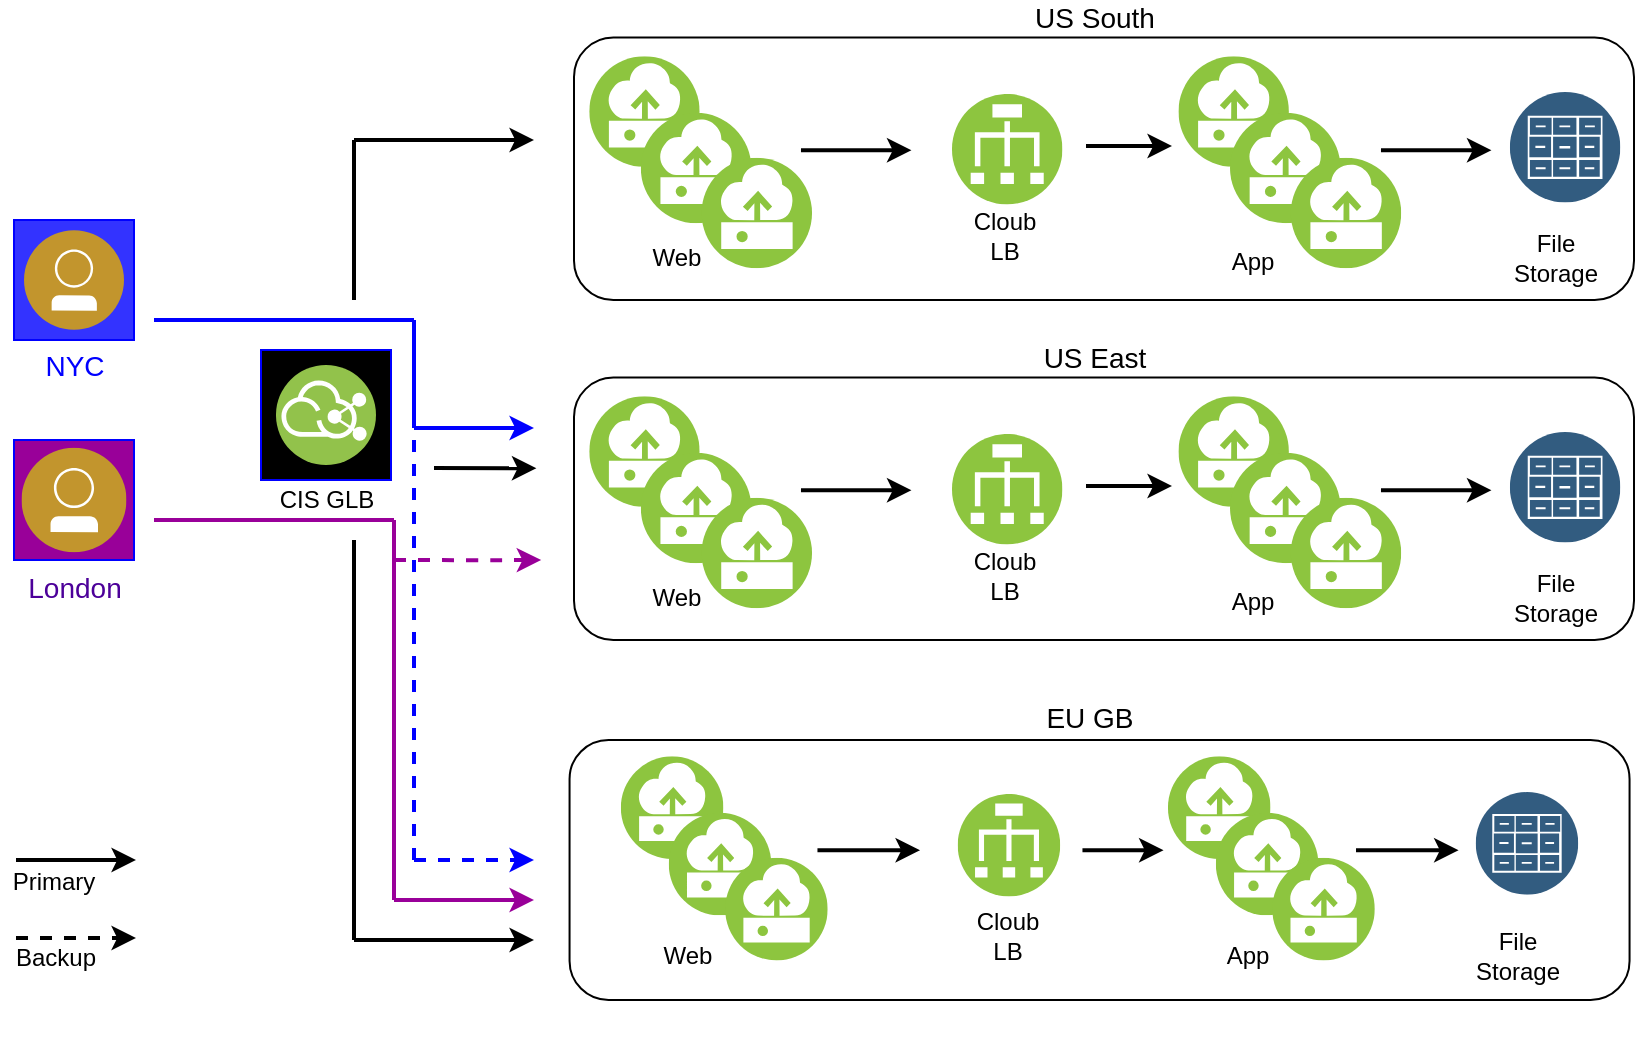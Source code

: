 <mxfile version="13.5.7" type="device"><diagram id="V9bWtGyylub3bj2A5bYw" name="Page-1"><mxGraphModel dx="1278" dy="626" grid="1" gridSize="10" guides="1" tooltips="1" connect="1" arrows="1" fold="1" page="1" pageScale="1" pageWidth="850" pageHeight="1100" math="0" shadow="0"><root><mxCell id="0"/><mxCell id="1" parent="0"/><mxCell id="LVTxRFh2Sp0tbHuwHzmF-142" value="" style="group" vertex="1" connectable="0" parent="1"><mxGeometry x="20" y="170" width="810" height="519.09" as="geometry"/></mxCell><mxCell id="LVTxRFh2Sp0tbHuwHzmF-80" value="" style="group" vertex="1" connectable="0" parent="LVTxRFh2Sp0tbHuwHzmF-142"><mxGeometry y="220" width="60" height="60" as="geometry"/></mxCell><mxCell id="LVTxRFh2Sp0tbHuwHzmF-79" value="" style="rounded=0;whiteSpace=wrap;html=1;strokeColor=#0000FF;fontSize=14;fillColor=#990099;" vertex="1" parent="LVTxRFh2Sp0tbHuwHzmF-80"><mxGeometry width="60" height="60" as="geometry"/></mxCell><mxCell id="LVTxRFh2Sp0tbHuwHzmF-67" value="&lt;font color=&quot;#4c0099&quot; style=&quot;font-size: 14px&quot;&gt;London&lt;/font&gt;" style="aspect=fixed;perimeter=ellipsePerimeter;html=1;align=center;shadow=0;dashed=0;fontColor=#4277BB;labelBackgroundColor=#ffffff;fontSize=12;spacingTop=3;image;image=img/lib/ibm/users/user.svg;sketch=0;strokeColor=#3333FF;strokeWidth=1;fillColor=none;" vertex="1" parent="LVTxRFh2Sp0tbHuwHzmF-80"><mxGeometry x="3.75" y="3.75" width="52.5" height="52.5" as="geometry"/></mxCell><mxCell id="LVTxRFh2Sp0tbHuwHzmF-82" value="" style="group" vertex="1" connectable="0" parent="LVTxRFh2Sp0tbHuwHzmF-142"><mxGeometry y="110" width="60" height="60" as="geometry"/></mxCell><mxCell id="LVTxRFh2Sp0tbHuwHzmF-70" value="" style="rounded=0;whiteSpace=wrap;html=1;strokeColor=#0000FF;fillColor=#3333FF;fontSize=14;" vertex="1" parent="LVTxRFh2Sp0tbHuwHzmF-82"><mxGeometry width="60" height="60" as="geometry"/></mxCell><mxCell id="LVTxRFh2Sp0tbHuwHzmF-78" value="&lt;font color=&quot;#0000ff&quot; style=&quot;font-size: 14px&quot;&gt;NYC&lt;/font&gt;" style="aspect=fixed;perimeter=ellipsePerimeter;html=1;align=center;shadow=0;dashed=0;fontColor=#4277BB;labelBackgroundColor=#ffffff;fontSize=12;spacingTop=3;image;image=img/lib/ibm/users/user.svg;sketch=0;strokeColor=#3333FF;strokeWidth=1;fillColor=none;" vertex="1" parent="LVTxRFh2Sp0tbHuwHzmF-82"><mxGeometry x="5" y="5" width="50" height="50" as="geometry"/></mxCell><mxCell id="LVTxRFh2Sp0tbHuwHzmF-92" value="" style="group" vertex="1" connectable="0" parent="LVTxRFh2Sp0tbHuwHzmF-142"><mxGeometry x="200" y="210" width="60" height="220" as="geometry"/></mxCell><mxCell id="LVTxRFh2Sp0tbHuwHzmF-90" value="" style="html=1;labelBackgroundColor=#ffffff;jettySize=auto;orthogonalLoop=1;strokeWidth=2;fontSize=14;endArrow=none;endFill=0;dashed=1;strokeColor=#0000FF;" edge="1" parent="LVTxRFh2Sp0tbHuwHzmF-92"><mxGeometry width="60" height="60" relative="1" as="geometry"><mxPoint y="220.0" as="sourcePoint"/><mxPoint as="targetPoint"/></mxGeometry></mxCell><mxCell id="LVTxRFh2Sp0tbHuwHzmF-91" value="" style="html=1;labelBackgroundColor=#ffffff;endArrow=classic;endFill=1;endSize=6;jettySize=auto;orthogonalLoop=1;strokeWidth=2;fontSize=14;dashed=1;strokeColor=#0000FF;" edge="1" parent="LVTxRFh2Sp0tbHuwHzmF-92"><mxGeometry width="60" height="60" relative="1" as="geometry"><mxPoint y="220.0" as="sourcePoint"/><mxPoint x="60" y="220.0" as="targetPoint"/></mxGeometry></mxCell><mxCell id="LVTxRFh2Sp0tbHuwHzmF-102" value="" style="html=1;labelBackgroundColor=#ffffff;endArrow=classic;endFill=1;endSize=6;jettySize=auto;orthogonalLoop=1;strokeWidth=2;fontSize=14;" edge="1" parent="LVTxRFh2Sp0tbHuwHzmF-92"><mxGeometry width="60" height="60" relative="1" as="geometry"><mxPoint x="10" y="24" as="sourcePoint"/><mxPoint x="61.2" y="24.158" as="targetPoint"/></mxGeometry></mxCell><mxCell id="LVTxRFh2Sp0tbHuwHzmF-105" value="" style="endArrow=classic;html=1;strokeWidth=2;fontSize=14;dashed=1;strokeColor=#990099;" edge="1" parent="LVTxRFh2Sp0tbHuwHzmF-92"><mxGeometry width="50" height="50" relative="1" as="geometry"><mxPoint x="-10" y="70" as="sourcePoint"/><mxPoint x="63.6" y="70" as="targetPoint"/><Array as="points"><mxPoint x="36.6" y="70.11"/></Array></mxGeometry></mxCell><mxCell id="LVTxRFh2Sp0tbHuwHzmF-93" value="" style="group" vertex="1" connectable="0" parent="LVTxRFh2Sp0tbHuwHzmF-142"><mxGeometry x="100" y="260" width="90" height="190" as="geometry"/></mxCell><mxCell id="LVTxRFh2Sp0tbHuwHzmF-94" value="" style="html=1;labelBackgroundColor=#ffffff;jettySize=auto;orthogonalLoop=1;strokeWidth=2;fontSize=14;endArrow=none;endFill=0;strokeColor=#990099;" edge="1" parent="LVTxRFh2Sp0tbHuwHzmF-93"><mxGeometry width="60" height="60" relative="1" as="geometry"><mxPoint x="-30" as="sourcePoint"/><mxPoint x="90" as="targetPoint"/></mxGeometry></mxCell><mxCell id="LVTxRFh2Sp0tbHuwHzmF-95" value="" style="html=1;labelBackgroundColor=#ffffff;jettySize=auto;orthogonalLoop=1;strokeWidth=2;fontSize=14;endArrow=none;endFill=0;strokeColor=#990099;" edge="1" parent="LVTxRFh2Sp0tbHuwHzmF-93"><mxGeometry width="60" height="60" relative="1" as="geometry"><mxPoint x="90" y="190" as="sourcePoint"/><mxPoint x="90" as="targetPoint"/></mxGeometry></mxCell><mxCell id="LVTxRFh2Sp0tbHuwHzmF-96" value="" style="html=1;labelBackgroundColor=#ffffff;endArrow=classic;endFill=1;endSize=6;jettySize=auto;orthogonalLoop=1;strokeWidth=2;fontSize=14;strokeColor=#990099;" edge="1" parent="LVTxRFh2Sp0tbHuwHzmF-93"><mxGeometry width="60" height="60" relative="1" as="geometry"><mxPoint x="90" y="190" as="sourcePoint"/><mxPoint x="160" y="190" as="targetPoint"/></mxGeometry></mxCell><mxCell id="LVTxRFh2Sp0tbHuwHzmF-45" value="" style="group" vertex="1" connectable="0" parent="LVTxRFh2Sp0tbHuwHzmF-142"><mxGeometry x="277.78" y="350" width="530" height="169.09" as="geometry"/></mxCell><mxCell id="LVTxRFh2Sp0tbHuwHzmF-63" value="" style="rounded=1;whiteSpace=wrap;html=1;fillColor=none;" vertex="1" parent="LVTxRFh2Sp0tbHuwHzmF-45"><mxGeometry y="20" width="530" height="130" as="geometry"/></mxCell><mxCell id="LVTxRFh2Sp0tbHuwHzmF-46" value="" style="aspect=fixed;perimeter=ellipsePerimeter;html=1;align=center;shadow=0;dashed=0;fontColor=#4277BB;labelBackgroundColor=#ffffff;fontSize=12;spacingTop=3;image;image=img/lib/ibm/data/file_repository.svg;sketch=0;strokeColor=#3333FF;strokeWidth=1;fillColor=none;" vertex="1" parent="LVTxRFh2Sp0tbHuwHzmF-45"><mxGeometry x="453.065" y="46.03" width="51.29" height="51.29" as="geometry"/></mxCell><mxCell id="LVTxRFh2Sp0tbHuwHzmF-47" value="" style="aspect=fixed;perimeter=ellipsePerimeter;html=1;align=center;shadow=0;dashed=0;fontColor=#4277BB;labelBackgroundColor=#ffffff;fontSize=12;spacingTop=3;image;image=img/lib/ibm/vpc/LoadBalancer.svg;sketch=0;strokeColor=#3333FF;strokeWidth=1;fillColor=none;" vertex="1" parent="LVTxRFh2Sp0tbHuwHzmF-45"><mxGeometry x="194.048" y="46.969" width="51.29" height="51.29" as="geometry"/></mxCell><mxCell id="LVTxRFh2Sp0tbHuwHzmF-48" value="Cloub LB" style="text;html=1;strokeColor=none;fillColor=none;align=center;verticalAlign=middle;whiteSpace=wrap;rounded=0;shadow=0;sketch=0;" vertex="1" parent="LVTxRFh2Sp0tbHuwHzmF-45"><mxGeometry x="201.742" y="108.969" width="34.194" height="18.788" as="geometry"/></mxCell><mxCell id="LVTxRFh2Sp0tbHuwHzmF-49" value="" style="group" vertex="1" connectable="0" parent="LVTxRFh2Sp0tbHuwHzmF-45"><mxGeometry x="25.645" y="28.182" width="103.435" height="131.514" as="geometry"/></mxCell><mxCell id="LVTxRFh2Sp0tbHuwHzmF-50" value="" style="aspect=fixed;perimeter=ellipsePerimeter;html=1;align=center;shadow=0;dashed=0;fontColor=#4277BB;labelBackgroundColor=#ffffff;fontSize=12;spacingTop=3;image;image=img/lib/ibm/vpc/Instance.svg;sketch=0;strokeColor=#3333FF;strokeWidth=1;fillColor=none;" vertex="1" parent="LVTxRFh2Sp0tbHuwHzmF-49"><mxGeometry width="51.29" height="51.29" as="geometry"/></mxCell><mxCell id="LVTxRFh2Sp0tbHuwHzmF-51" value="" style="aspect=fixed;perimeter=ellipsePerimeter;html=1;align=center;shadow=0;dashed=0;fontColor=#4277BB;labelBackgroundColor=#ffffff;fontSize=12;spacingTop=3;image;image=img/lib/ibm/vpc/Instance.svg;sketch=0;strokeColor=#3333FF;strokeWidth=1;fillColor=none;" vertex="1" parent="LVTxRFh2Sp0tbHuwHzmF-49"><mxGeometry x="23.935" y="28.182" width="51.29" height="51.29" as="geometry"/></mxCell><mxCell id="LVTxRFh2Sp0tbHuwHzmF-52" value="" style="aspect=fixed;perimeter=ellipsePerimeter;html=1;align=center;shadow=0;dashed=0;fontColor=#4277BB;labelBackgroundColor=#ffffff;fontSize=12;spacingTop=3;image;image=img/lib/ibm/vpc/Instance.svg;sketch=0;strokeColor=#3333FF;strokeWidth=1;fillColor=none;" vertex="1" parent="LVTxRFh2Sp0tbHuwHzmF-49"><mxGeometry x="52.145" y="50.727" width="51.29" height="51.29" as="geometry"/></mxCell><mxCell id="LVTxRFh2Sp0tbHuwHzmF-54" value="" style="group" vertex="1" connectable="0" parent="LVTxRFh2Sp0tbHuwHzmF-45"><mxGeometry x="299.194" y="28.182" width="103.435" height="131.514" as="geometry"/></mxCell><mxCell id="LVTxRFh2Sp0tbHuwHzmF-55" value="" style="aspect=fixed;perimeter=ellipsePerimeter;html=1;align=center;shadow=0;dashed=0;fontColor=#4277BB;labelBackgroundColor=#ffffff;fontSize=12;spacingTop=3;image;image=img/lib/ibm/vpc/Instance.svg;sketch=0;strokeColor=#3333FF;strokeWidth=1;fillColor=none;" vertex="1" parent="LVTxRFh2Sp0tbHuwHzmF-54"><mxGeometry width="51.29" height="51.29" as="geometry"/></mxCell><mxCell id="LVTxRFh2Sp0tbHuwHzmF-56" value="" style="aspect=fixed;perimeter=ellipsePerimeter;html=1;align=center;shadow=0;dashed=0;fontColor=#4277BB;labelBackgroundColor=#ffffff;fontSize=12;spacingTop=3;image;image=img/lib/ibm/vpc/Instance.svg;sketch=0;strokeColor=#3333FF;strokeWidth=1;fillColor=none;" vertex="1" parent="LVTxRFh2Sp0tbHuwHzmF-54"><mxGeometry x="23.935" y="28.182" width="51.29" height="51.29" as="geometry"/></mxCell><mxCell id="LVTxRFh2Sp0tbHuwHzmF-57" value="" style="aspect=fixed;perimeter=ellipsePerimeter;html=1;align=center;shadow=0;dashed=0;fontColor=#4277BB;labelBackgroundColor=#ffffff;fontSize=12;spacingTop=3;image;image=img/lib/ibm/vpc/Instance.svg;sketch=0;strokeColor=#3333FF;strokeWidth=1;fillColor=none;" vertex="1" parent="LVTxRFh2Sp0tbHuwHzmF-54"><mxGeometry x="52.145" y="50.727" width="51.29" height="51.29" as="geometry"/></mxCell><mxCell id="LVTxRFh2Sp0tbHuwHzmF-59" value="" style="endArrow=classic;html=1;strokeWidth=2;" edge="1" parent="LVTxRFh2Sp0tbHuwHzmF-45"><mxGeometry width="50" height="50" relative="1" as="geometry"><mxPoint x="123.952" y="75.151" as="sourcePoint"/><mxPoint x="175.242" y="75.151" as="targetPoint"/><Array as="points"><mxPoint x="158.145" y="75.151"/></Array></mxGeometry></mxCell><mxCell id="LVTxRFh2Sp0tbHuwHzmF-60" value="" style="endArrow=classic;html=1;strokeWidth=2;" edge="1" parent="LVTxRFh2Sp0tbHuwHzmF-45"><mxGeometry width="50" height="50" relative="1" as="geometry"><mxPoint x="256.452" y="75.151" as="sourcePoint"/><mxPoint x="297" y="75.12" as="targetPoint"/></mxGeometry></mxCell><mxCell id="LVTxRFh2Sp0tbHuwHzmF-61" value="" style="endArrow=classic;html=1;strokeWidth=2;" edge="1" parent="LVTxRFh2Sp0tbHuwHzmF-45"><mxGeometry width="50" height="50" relative="1" as="geometry"><mxPoint x="393.226" y="75.151" as="sourcePoint"/><mxPoint x="444.516" y="75.151" as="targetPoint"/><Array as="points"><mxPoint x="427.419" y="75.151"/></Array></mxGeometry></mxCell><mxCell id="LVTxRFh2Sp0tbHuwHzmF-62" value="File Storage" style="text;html=1;strokeColor=none;fillColor=none;align=center;verticalAlign=middle;whiteSpace=wrap;rounded=0;" vertex="1" parent="LVTxRFh2Sp0tbHuwHzmF-45"><mxGeometry x="444.52" y="118.641" width="59.839" height="18.788" as="geometry"/></mxCell><mxCell id="LVTxRFh2Sp0tbHuwHzmF-64" value="EU GB" style="text;html=1;strokeColor=none;fillColor=none;align=center;verticalAlign=middle;whiteSpace=wrap;rounded=0;fontSize=14;" vertex="1" parent="LVTxRFh2Sp0tbHuwHzmF-45"><mxGeometry x="213.71" width="94.032" height="18.788" as="geometry"/></mxCell><mxCell id="LVTxRFh2Sp0tbHuwHzmF-53" value="Web" style="text;html=1;strokeColor=none;fillColor=none;align=center;verticalAlign=middle;whiteSpace=wrap;rounded=0;shadow=0;sketch=0;" vertex="1" parent="LVTxRFh2Sp0tbHuwHzmF-45"><mxGeometry x="42.215" y="117.282" width="34.19" height="21.51" as="geometry"/></mxCell><mxCell id="LVTxRFh2Sp0tbHuwHzmF-58" value="App" style="text;html=1;strokeColor=none;fillColor=none;align=center;verticalAlign=middle;whiteSpace=wrap;rounded=0;shadow=0;sketch=0;" vertex="1" parent="LVTxRFh2Sp0tbHuwHzmF-45"><mxGeometry x="322.217" y="118.638" width="34.194" height="18.788" as="geometry"/></mxCell><mxCell id="LVTxRFh2Sp0tbHuwHzmF-98" value="" style="html=1;labelBackgroundColor=#ffffff;jettySize=auto;orthogonalLoop=1;strokeWidth=2;fontSize=14;endArrow=none;endFill=0;" edge="1" parent="LVTxRFh2Sp0tbHuwHzmF-142"><mxGeometry width="60" height="60" relative="1" as="geometry"><mxPoint x="170" y="150" as="sourcePoint"/><mxPoint x="170" y="70" as="targetPoint"/></mxGeometry></mxCell><mxCell id="LVTxRFh2Sp0tbHuwHzmF-99" value="" style="html=1;labelBackgroundColor=#ffffff;endArrow=classic;endFill=1;endSize=6;jettySize=auto;orthogonalLoop=1;strokeWidth=2;fontSize=14;" edge="1" parent="LVTxRFh2Sp0tbHuwHzmF-142"><mxGeometry width="60" height="60" relative="1" as="geometry"><mxPoint x="170" y="70" as="sourcePoint"/><mxPoint x="260" y="70" as="targetPoint"/></mxGeometry></mxCell><mxCell id="LVTxRFh2Sp0tbHuwHzmF-101" value="" style="html=1;labelBackgroundColor=#ffffff;endArrow=classic;endFill=1;endSize=6;jettySize=auto;orthogonalLoop=1;strokeWidth=2;fontSize=14;" edge="1" parent="LVTxRFh2Sp0tbHuwHzmF-142"><mxGeometry width="60" height="60" relative="1" as="geometry"><mxPoint x="170" y="470" as="sourcePoint"/><mxPoint x="260" y="470" as="targetPoint"/></mxGeometry></mxCell><mxCell id="LVTxRFh2Sp0tbHuwHzmF-100" value="" style="html=1;labelBackgroundColor=#ffffff;jettySize=auto;orthogonalLoop=1;strokeWidth=2;fontSize=14;endArrow=none;endFill=0;" edge="1" parent="LVTxRFh2Sp0tbHuwHzmF-142"><mxGeometry width="60" height="60" relative="1" as="geometry"><mxPoint x="170" y="470" as="sourcePoint"/><mxPoint x="170" y="270" as="targetPoint"/></mxGeometry></mxCell><mxCell id="LVTxRFh2Sp0tbHuwHzmF-109" value="" style="group" vertex="1" connectable="0" parent="LVTxRFh2Sp0tbHuwHzmF-142"><mxGeometry x="280" y="170" width="530" height="159.702" as="geometry"/></mxCell><mxCell id="LVTxRFh2Sp0tbHuwHzmF-43" value="" style="rounded=1;whiteSpace=wrap;html=1;fillColor=none;" vertex="1" parent="LVTxRFh2Sp0tbHuwHzmF-109"><mxGeometry y="18.79" width="530" height="131.21" as="geometry"/></mxCell><mxCell id="LVTxRFh2Sp0tbHuwHzmF-26" value="" style="aspect=fixed;perimeter=ellipsePerimeter;html=1;align=center;shadow=0;dashed=0;fontColor=#4277BB;labelBackgroundColor=#ffffff;fontSize=12;spacingTop=3;image;image=img/lib/ibm/data/file_repository.svg;sketch=0;strokeColor=#3333FF;strokeWidth=1;fillColor=none;" vertex="1" parent="LVTxRFh2Sp0tbHuwHzmF-109"><mxGeometry x="467.937" y="46.03" width="55.238" height="55.238" as="geometry"/></mxCell><mxCell id="LVTxRFh2Sp0tbHuwHzmF-27" value="" style="aspect=fixed;perimeter=ellipsePerimeter;html=1;align=center;shadow=0;dashed=0;fontColor=#4277BB;labelBackgroundColor=#ffffff;fontSize=12;spacingTop=3;image;image=img/lib/ibm/vpc/LoadBalancer.svg;sketch=0;strokeColor=#3333FF;strokeWidth=1;fillColor=none;" vertex="1" parent="LVTxRFh2Sp0tbHuwHzmF-109"><mxGeometry x="188.984" y="46.97" width="55.238" height="55.238" as="geometry"/></mxCell><mxCell id="LVTxRFh2Sp0tbHuwHzmF-28" value="Cloub LB" style="text;html=1;strokeColor=none;fillColor=none;align=center;verticalAlign=middle;whiteSpace=wrap;rounded=0;shadow=0;sketch=0;" vertex="1" parent="LVTxRFh2Sp0tbHuwHzmF-109"><mxGeometry x="197.27" y="108.97" width="36.825" height="18.788" as="geometry"/></mxCell><mxCell id="LVTxRFh2Sp0tbHuwHzmF-29" value="" style="group" vertex="1" connectable="0" parent="LVTxRFh2Sp0tbHuwHzmF-109"><mxGeometry x="7.619" y="28.182" width="111.397" height="131.515" as="geometry"/></mxCell><mxCell id="LVTxRFh2Sp0tbHuwHzmF-30" value="" style="aspect=fixed;perimeter=ellipsePerimeter;html=1;align=center;shadow=0;dashed=0;fontColor=#4277BB;labelBackgroundColor=#ffffff;fontSize=12;spacingTop=3;image;image=img/lib/ibm/vpc/Instance.svg;sketch=0;strokeColor=#3333FF;strokeWidth=1;fillColor=none;" vertex="1" parent="LVTxRFh2Sp0tbHuwHzmF-29"><mxGeometry width="55.238" height="55.238" as="geometry"/></mxCell><mxCell id="LVTxRFh2Sp0tbHuwHzmF-31" value="" style="aspect=fixed;perimeter=ellipsePerimeter;html=1;align=center;shadow=0;dashed=0;fontColor=#4277BB;labelBackgroundColor=#ffffff;fontSize=12;spacingTop=3;image;image=img/lib/ibm/vpc/Instance.svg;sketch=0;strokeColor=#3333FF;strokeWidth=1;fillColor=none;" vertex="1" parent="LVTxRFh2Sp0tbHuwHzmF-29"><mxGeometry x="25.778" y="28.182" width="55.238" height="55.238" as="geometry"/></mxCell><mxCell id="LVTxRFh2Sp0tbHuwHzmF-32" value="" style="aspect=fixed;perimeter=ellipsePerimeter;html=1;align=center;shadow=0;dashed=0;fontColor=#4277BB;labelBackgroundColor=#ffffff;fontSize=12;spacingTop=3;image;image=img/lib/ibm/vpc/Instance.svg;sketch=0;strokeColor=#3333FF;strokeWidth=1;fillColor=none;" vertex="1" parent="LVTxRFh2Sp0tbHuwHzmF-29"><mxGeometry x="56.159" y="50.727" width="55.238" height="55.238" as="geometry"/></mxCell><mxCell id="LVTxRFh2Sp0tbHuwHzmF-33" value="Web" style="text;html=1;strokeColor=none;fillColor=none;align=center;verticalAlign=middle;whiteSpace=wrap;rounded=0;shadow=0;sketch=0;" vertex="1" parent="LVTxRFh2Sp0tbHuwHzmF-29"><mxGeometry x="25.774" y="91.817" width="36.825" height="18.788" as="geometry"/></mxCell><mxCell id="LVTxRFh2Sp0tbHuwHzmF-34" value="" style="group" vertex="1" connectable="0" parent="LVTxRFh2Sp0tbHuwHzmF-109"><mxGeometry x="302.222" y="28.182" width="111.397" height="131.52" as="geometry"/></mxCell><mxCell id="LVTxRFh2Sp0tbHuwHzmF-35" value="" style="aspect=fixed;perimeter=ellipsePerimeter;html=1;align=center;shadow=0;dashed=0;fontColor=#4277BB;labelBackgroundColor=#ffffff;fontSize=12;spacingTop=3;image;image=img/lib/ibm/vpc/Instance.svg;sketch=0;strokeColor=#3333FF;strokeWidth=1;fillColor=none;" vertex="1" parent="LVTxRFh2Sp0tbHuwHzmF-34"><mxGeometry width="55.238" height="55.238" as="geometry"/></mxCell><mxCell id="LVTxRFh2Sp0tbHuwHzmF-36" value="" style="aspect=fixed;perimeter=ellipsePerimeter;html=1;align=center;shadow=0;dashed=0;fontColor=#4277BB;labelBackgroundColor=#ffffff;fontSize=12;spacingTop=3;image;image=img/lib/ibm/vpc/Instance.svg;sketch=0;strokeColor=#3333FF;strokeWidth=1;fillColor=none;" vertex="1" parent="LVTxRFh2Sp0tbHuwHzmF-34"><mxGeometry x="25.778" y="28.182" width="55.238" height="55.238" as="geometry"/></mxCell><mxCell id="LVTxRFh2Sp0tbHuwHzmF-37" value="" style="aspect=fixed;perimeter=ellipsePerimeter;html=1;align=center;shadow=0;dashed=0;fontColor=#4277BB;labelBackgroundColor=#ffffff;fontSize=12;spacingTop=3;image;image=img/lib/ibm/vpc/Instance.svg;sketch=0;strokeColor=#3333FF;strokeWidth=1;fillColor=none;" vertex="1" parent="LVTxRFh2Sp0tbHuwHzmF-34"><mxGeometry x="56.159" y="50.727" width="55.238" height="55.238" as="geometry"/></mxCell><mxCell id="LVTxRFh2Sp0tbHuwHzmF-38" value="App" style="text;html=1;strokeColor=none;fillColor=none;align=center;verticalAlign=middle;whiteSpace=wrap;rounded=0;shadow=0;sketch=0;" vertex="1" parent="LVTxRFh2Sp0tbHuwHzmF-34"><mxGeometry x="18.41" y="91.82" width="36.83" height="21.52" as="geometry"/></mxCell><mxCell id="LVTxRFh2Sp0tbHuwHzmF-39" value="" style="endArrow=classic;html=1;strokeWidth=2;" edge="1" parent="LVTxRFh2Sp0tbHuwHzmF-109"><mxGeometry width="50" height="50" relative="1" as="geometry"><mxPoint x="113.492" y="75.152" as="sourcePoint"/><mxPoint x="168.73" y="75.152" as="targetPoint"/><Array as="points"><mxPoint x="150.317" y="75.152"/></Array></mxGeometry></mxCell><mxCell id="LVTxRFh2Sp0tbHuwHzmF-40" value="" style="endArrow=classic;html=1;strokeWidth=2;" edge="1" parent="LVTxRFh2Sp0tbHuwHzmF-109"><mxGeometry width="50" height="50" relative="1" as="geometry"><mxPoint x="256" y="73" as="sourcePoint"/><mxPoint x="299" y="73" as="targetPoint"/></mxGeometry></mxCell><mxCell id="LVTxRFh2Sp0tbHuwHzmF-41" value="" style="endArrow=classic;html=1;strokeWidth=2;" edge="1" parent="LVTxRFh2Sp0tbHuwHzmF-109"><mxGeometry width="50" height="50" relative="1" as="geometry"><mxPoint x="403.492" y="75.152" as="sourcePoint"/><mxPoint x="458.73" y="75.152" as="targetPoint"/><Array as="points"><mxPoint x="440.317" y="75.152"/></Array></mxGeometry></mxCell><mxCell id="LVTxRFh2Sp0tbHuwHzmF-42" value="File Storage" style="text;html=1;strokeColor=none;fillColor=none;align=center;verticalAlign=middle;whiteSpace=wrap;rounded=0;" vertex="1" parent="LVTxRFh2Sp0tbHuwHzmF-109"><mxGeometry x="458.733" y="120.001" width="64.444" height="18.788" as="geometry"/></mxCell><mxCell id="LVTxRFh2Sp0tbHuwHzmF-44" value="US East" style="text;html=1;strokeColor=none;fillColor=none;align=center;verticalAlign=middle;whiteSpace=wrap;rounded=0;fontSize=14;" vertex="1" parent="LVTxRFh2Sp0tbHuwHzmF-109"><mxGeometry x="210.159" width="101.27" height="18.788" as="geometry"/></mxCell><mxCell id="LVTxRFh2Sp0tbHuwHzmF-110" value="" style="group" vertex="1" connectable="0" parent="LVTxRFh2Sp0tbHuwHzmF-142"><mxGeometry x="280" width="530" height="159.702" as="geometry"/></mxCell><mxCell id="LVTxRFh2Sp0tbHuwHzmF-111" value="" style="rounded=1;whiteSpace=wrap;html=1;fillColor=none;" vertex="1" parent="LVTxRFh2Sp0tbHuwHzmF-110"><mxGeometry y="18.79" width="530" height="131.21" as="geometry"/></mxCell><mxCell id="LVTxRFh2Sp0tbHuwHzmF-112" value="" style="aspect=fixed;perimeter=ellipsePerimeter;html=1;align=center;shadow=0;dashed=0;fontColor=#4277BB;labelBackgroundColor=#ffffff;fontSize=12;spacingTop=3;image;image=img/lib/ibm/data/file_repository.svg;sketch=0;strokeColor=#3333FF;strokeWidth=1;fillColor=none;" vertex="1" parent="LVTxRFh2Sp0tbHuwHzmF-110"><mxGeometry x="467.937" y="46.03" width="55.238" height="55.238" as="geometry"/></mxCell><mxCell id="LVTxRFh2Sp0tbHuwHzmF-113" value="" style="aspect=fixed;perimeter=ellipsePerimeter;html=1;align=center;shadow=0;dashed=0;fontColor=#4277BB;labelBackgroundColor=#ffffff;fontSize=12;spacingTop=3;image;image=img/lib/ibm/vpc/LoadBalancer.svg;sketch=0;strokeColor=#3333FF;strokeWidth=1;fillColor=none;" vertex="1" parent="LVTxRFh2Sp0tbHuwHzmF-110"><mxGeometry x="188.984" y="46.97" width="55.238" height="55.238" as="geometry"/></mxCell><mxCell id="LVTxRFh2Sp0tbHuwHzmF-114" value="Cloub LB" style="text;html=1;strokeColor=none;fillColor=none;align=center;verticalAlign=middle;whiteSpace=wrap;rounded=0;shadow=0;sketch=0;" vertex="1" parent="LVTxRFh2Sp0tbHuwHzmF-110"><mxGeometry x="197.27" y="108.97" width="36.825" height="18.788" as="geometry"/></mxCell><mxCell id="LVTxRFh2Sp0tbHuwHzmF-115" value="" style="group" vertex="1" connectable="0" parent="LVTxRFh2Sp0tbHuwHzmF-110"><mxGeometry x="7.619" y="28.182" width="111.397" height="131.515" as="geometry"/></mxCell><mxCell id="LVTxRFh2Sp0tbHuwHzmF-116" value="" style="aspect=fixed;perimeter=ellipsePerimeter;html=1;align=center;shadow=0;dashed=0;fontColor=#4277BB;labelBackgroundColor=#ffffff;fontSize=12;spacingTop=3;image;image=img/lib/ibm/vpc/Instance.svg;sketch=0;strokeColor=#3333FF;strokeWidth=1;fillColor=none;" vertex="1" parent="LVTxRFh2Sp0tbHuwHzmF-115"><mxGeometry width="55.238" height="55.238" as="geometry"/></mxCell><mxCell id="LVTxRFh2Sp0tbHuwHzmF-117" value="" style="aspect=fixed;perimeter=ellipsePerimeter;html=1;align=center;shadow=0;dashed=0;fontColor=#4277BB;labelBackgroundColor=#ffffff;fontSize=12;spacingTop=3;image;image=img/lib/ibm/vpc/Instance.svg;sketch=0;strokeColor=#3333FF;strokeWidth=1;fillColor=none;" vertex="1" parent="LVTxRFh2Sp0tbHuwHzmF-115"><mxGeometry x="25.778" y="28.182" width="55.238" height="55.238" as="geometry"/></mxCell><mxCell id="LVTxRFh2Sp0tbHuwHzmF-118" value="" style="aspect=fixed;perimeter=ellipsePerimeter;html=1;align=center;shadow=0;dashed=0;fontColor=#4277BB;labelBackgroundColor=#ffffff;fontSize=12;spacingTop=3;image;image=img/lib/ibm/vpc/Instance.svg;sketch=0;strokeColor=#3333FF;strokeWidth=1;fillColor=none;" vertex="1" parent="LVTxRFh2Sp0tbHuwHzmF-115"><mxGeometry x="56.159" y="50.727" width="55.238" height="55.238" as="geometry"/></mxCell><mxCell id="LVTxRFh2Sp0tbHuwHzmF-119" value="Web" style="text;html=1;strokeColor=none;fillColor=none;align=center;verticalAlign=middle;whiteSpace=wrap;rounded=0;shadow=0;sketch=0;" vertex="1" parent="LVTxRFh2Sp0tbHuwHzmF-115"><mxGeometry x="25.774" y="91.817" width="36.825" height="18.788" as="geometry"/></mxCell><mxCell id="LVTxRFh2Sp0tbHuwHzmF-120" value="" style="group" vertex="1" connectable="0" parent="LVTxRFh2Sp0tbHuwHzmF-110"><mxGeometry x="302.222" y="28.182" width="111.397" height="131.52" as="geometry"/></mxCell><mxCell id="LVTxRFh2Sp0tbHuwHzmF-121" value="" style="aspect=fixed;perimeter=ellipsePerimeter;html=1;align=center;shadow=0;dashed=0;fontColor=#4277BB;labelBackgroundColor=#ffffff;fontSize=12;spacingTop=3;image;image=img/lib/ibm/vpc/Instance.svg;sketch=0;strokeColor=#3333FF;strokeWidth=1;fillColor=none;" vertex="1" parent="LVTxRFh2Sp0tbHuwHzmF-120"><mxGeometry width="55.238" height="55.238" as="geometry"/></mxCell><mxCell id="LVTxRFh2Sp0tbHuwHzmF-122" value="" style="aspect=fixed;perimeter=ellipsePerimeter;html=1;align=center;shadow=0;dashed=0;fontColor=#4277BB;labelBackgroundColor=#ffffff;fontSize=12;spacingTop=3;image;image=img/lib/ibm/vpc/Instance.svg;sketch=0;strokeColor=#3333FF;strokeWidth=1;fillColor=none;" vertex="1" parent="LVTxRFh2Sp0tbHuwHzmF-120"><mxGeometry x="25.778" y="28.182" width="55.238" height="55.238" as="geometry"/></mxCell><mxCell id="LVTxRFh2Sp0tbHuwHzmF-123" value="" style="aspect=fixed;perimeter=ellipsePerimeter;html=1;align=center;shadow=0;dashed=0;fontColor=#4277BB;labelBackgroundColor=#ffffff;fontSize=12;spacingTop=3;image;image=img/lib/ibm/vpc/Instance.svg;sketch=0;strokeColor=#3333FF;strokeWidth=1;fillColor=none;" vertex="1" parent="LVTxRFh2Sp0tbHuwHzmF-120"><mxGeometry x="56.159" y="50.727" width="55.238" height="55.238" as="geometry"/></mxCell><mxCell id="LVTxRFh2Sp0tbHuwHzmF-124" value="App" style="text;html=1;strokeColor=none;fillColor=none;align=center;verticalAlign=middle;whiteSpace=wrap;rounded=0;shadow=0;sketch=0;" vertex="1" parent="LVTxRFh2Sp0tbHuwHzmF-120"><mxGeometry x="18.41" y="91.82" width="36.83" height="21.52" as="geometry"/></mxCell><mxCell id="LVTxRFh2Sp0tbHuwHzmF-125" value="" style="endArrow=classic;html=1;strokeWidth=2;" edge="1" parent="LVTxRFh2Sp0tbHuwHzmF-110"><mxGeometry width="50" height="50" relative="1" as="geometry"><mxPoint x="113.492" y="75.152" as="sourcePoint"/><mxPoint x="168.73" y="75.152" as="targetPoint"/><Array as="points"><mxPoint x="150.317" y="75.152"/></Array></mxGeometry></mxCell><mxCell id="LVTxRFh2Sp0tbHuwHzmF-126" value="" style="endArrow=classic;html=1;strokeWidth=2;" edge="1" parent="LVTxRFh2Sp0tbHuwHzmF-110"><mxGeometry width="50" height="50" relative="1" as="geometry"><mxPoint x="256" y="73" as="sourcePoint"/><mxPoint x="299" y="73" as="targetPoint"/></mxGeometry></mxCell><mxCell id="LVTxRFh2Sp0tbHuwHzmF-127" value="" style="endArrow=classic;html=1;strokeWidth=2;" edge="1" parent="LVTxRFh2Sp0tbHuwHzmF-110"><mxGeometry width="50" height="50" relative="1" as="geometry"><mxPoint x="403.492" y="75.152" as="sourcePoint"/><mxPoint x="458.73" y="75.152" as="targetPoint"/><Array as="points"><mxPoint x="440.317" y="75.152"/></Array></mxGeometry></mxCell><mxCell id="LVTxRFh2Sp0tbHuwHzmF-128" value="File Storage" style="text;html=1;strokeColor=none;fillColor=none;align=center;verticalAlign=middle;whiteSpace=wrap;rounded=0;" vertex="1" parent="LVTxRFh2Sp0tbHuwHzmF-110"><mxGeometry x="458.733" y="120.001" width="64.444" height="18.788" as="geometry"/></mxCell><mxCell id="LVTxRFh2Sp0tbHuwHzmF-129" value="US South" style="text;html=1;strokeColor=none;fillColor=none;align=center;verticalAlign=middle;whiteSpace=wrap;rounded=0;fontSize=14;" vertex="1" parent="LVTxRFh2Sp0tbHuwHzmF-110"><mxGeometry x="210.159" width="101.27" height="18.788" as="geometry"/></mxCell><mxCell id="LVTxRFh2Sp0tbHuwHzmF-88" value="" style="html=1;labelBackgroundColor=#ffffff;endArrow=classic;endFill=1;endSize=6;jettySize=auto;orthogonalLoop=1;strokeWidth=2;fontSize=14;strokeColor=#0000FF;" edge="1" parent="LVTxRFh2Sp0tbHuwHzmF-142"><mxGeometry width="60" height="60" relative="1" as="geometry"><mxPoint x="200" y="214" as="sourcePoint"/><mxPoint x="260" y="214" as="targetPoint"/><Array as="points"><mxPoint x="240" y="214"/></Array></mxGeometry></mxCell><mxCell id="LVTxRFh2Sp0tbHuwHzmF-132" value="" style="group" vertex="1" connectable="0" parent="LVTxRFh2Sp0tbHuwHzmF-142"><mxGeometry x="100" y="160" width="100" height="50" as="geometry"/></mxCell><mxCell id="LVTxRFh2Sp0tbHuwHzmF-86" value="" style="html=1;labelBackgroundColor=#ffffff;jettySize=auto;orthogonalLoop=1;strokeWidth=2;fontSize=14;endArrow=none;endFill=0;strokeColor=#0000FF;" edge="1" parent="LVTxRFh2Sp0tbHuwHzmF-132"><mxGeometry width="60" height="60" relative="1" as="geometry"><mxPoint x="-30" as="sourcePoint"/><mxPoint x="100" as="targetPoint"/></mxGeometry></mxCell><mxCell id="LVTxRFh2Sp0tbHuwHzmF-87" value="" style="html=1;labelBackgroundColor=#ffffff;jettySize=auto;orthogonalLoop=1;strokeWidth=2;fontSize=14;endArrow=none;endFill=0;strokeColor=#0000FF;" edge="1" parent="LVTxRFh2Sp0tbHuwHzmF-132"><mxGeometry width="60" height="60" relative="1" as="geometry"><mxPoint x="100" y="50" as="sourcePoint"/><mxPoint x="100" as="targetPoint"/></mxGeometry></mxCell><mxCell id="LVTxRFh2Sp0tbHuwHzmF-133" value="" style="group" vertex="1" connectable="0" parent="LVTxRFh2Sp0tbHuwHzmF-142"><mxGeometry x="123.5" y="175" width="65" height="65" as="geometry"/></mxCell><mxCell id="LVTxRFh2Sp0tbHuwHzmF-106" value="" style="whiteSpace=wrap;html=1;aspect=fixed;strokeColor=#0000FF;fontSize=14;fillColor=#000000;" vertex="1" parent="LVTxRFh2Sp0tbHuwHzmF-133"><mxGeometry width="65" height="65" as="geometry"/></mxCell><mxCell id="LVTxRFh2Sp0tbHuwHzmF-5" value="&lt;font color=&quot;#000000&quot;&gt;CIS GLB&lt;/font&gt;" style="aspect=fixed;perimeter=ellipsePerimeter;html=1;align=center;shadow=0;dashed=0;fontColor=#4277BB;labelBackgroundColor=#ffffff;fontSize=12;spacingTop=3;image;image=img/lib/ibm/vpc/InternetServices2.svg;sketch=0;strokeColor=#3333FF;strokeWidth=1;fillColor=none;" vertex="1" parent="LVTxRFh2Sp0tbHuwHzmF-133"><mxGeometry x="7.497" y="7.5" width="50" height="50" as="geometry"/></mxCell><mxCell id="LVTxRFh2Sp0tbHuwHzmF-141" value="" style="group" vertex="1" connectable="0" parent="LVTxRFh2Sp0tbHuwHzmF-142"><mxGeometry y="430" width="61" height="58.09" as="geometry"/></mxCell><mxCell id="LVTxRFh2Sp0tbHuwHzmF-136" value="" style="endArrow=classic;html=1;strokeColor=#000000;strokeWidth=2;fontSize=14;dashed=1;" edge="1" parent="LVTxRFh2Sp0tbHuwHzmF-141"><mxGeometry width="50" height="50" relative="1" as="geometry"><mxPoint x="1" y="39" as="sourcePoint"/><mxPoint x="61" y="39" as="targetPoint"/></mxGeometry></mxCell><mxCell id="LVTxRFh2Sp0tbHuwHzmF-138" value="Primary" style="text;html=1;strokeColor=none;fillColor=none;align=center;verticalAlign=middle;whiteSpace=wrap;rounded=0;" vertex="1" parent="LVTxRFh2Sp0tbHuwHzmF-141"><mxGeometry y="1" width="40" height="20" as="geometry"/></mxCell><mxCell id="LVTxRFh2Sp0tbHuwHzmF-139" value="&lt;font style=&quot;font-size: 12px&quot;&gt;Backup&lt;/font&gt;" style="text;html=1;strokeColor=none;fillColor=none;align=center;verticalAlign=middle;whiteSpace=wrap;rounded=0;fontSize=14;" vertex="1" parent="LVTxRFh2Sp0tbHuwHzmF-141"><mxGeometry x="1" y="38.09" width="40" height="20" as="geometry"/></mxCell><mxCell id="LVTxRFh2Sp0tbHuwHzmF-140" value="" style="endArrow=classic;html=1;strokeColor=#000000;strokeWidth=2;fontSize=14;" edge="1" parent="LVTxRFh2Sp0tbHuwHzmF-141"><mxGeometry width="50" height="50" relative="1" as="geometry"><mxPoint x="1" as="sourcePoint"/><mxPoint x="61" as="targetPoint"/></mxGeometry></mxCell></root></mxGraphModel></diagram></mxfile>